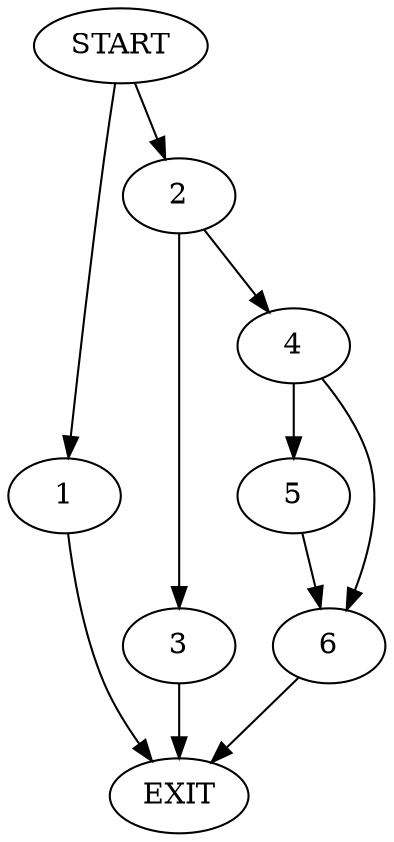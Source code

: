 digraph { 
0 [label="START"];
1;
2;
3;
4;
5;
6;
7[label="EXIT"];
0 -> 2;
0 -> 1;
1 -> 7;
2 -> 4;
2 -> 3;
3 -> 7;
4 -> 5;
4 -> 6;
5 -> 6;
6 -> 7;
}
